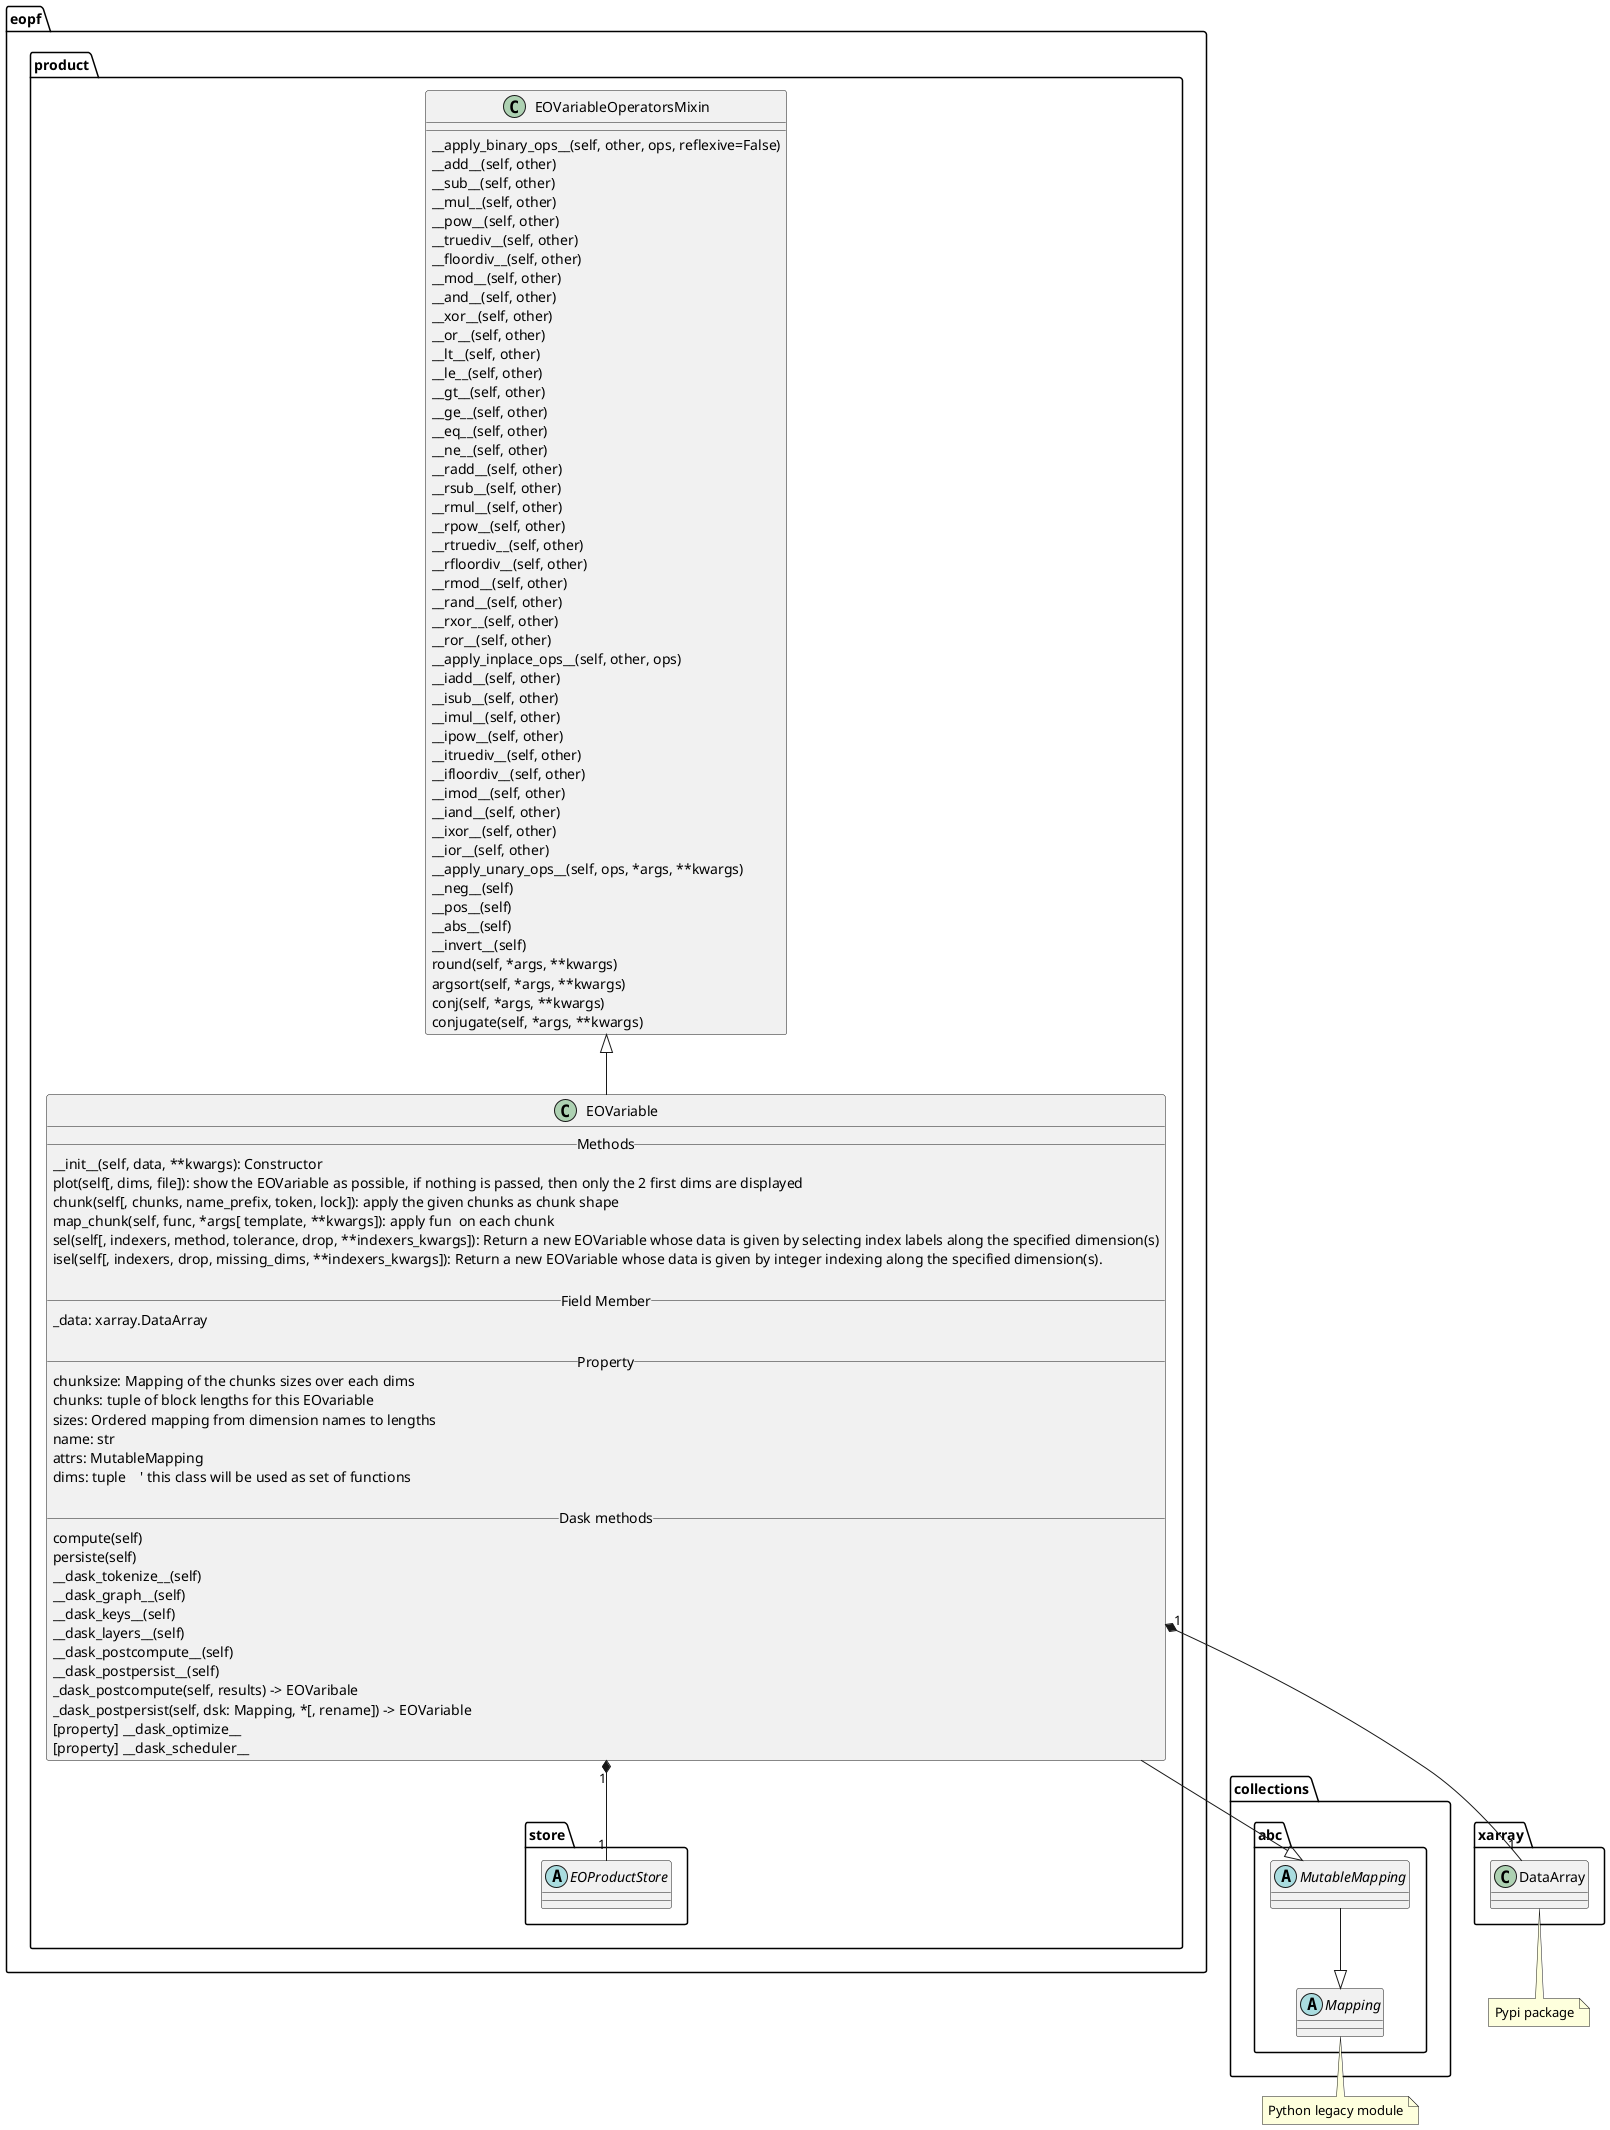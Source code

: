 @startuml
package "eopf.product" {

    class EOVariableOperatorsMixin {
        __apply_binary_ops__(self, other, ops, reflexive=False)
        __add__(self, other)
        __sub__(self, other)
        __mul__(self, other)
        __pow__(self, other)
        __truediv__(self, other)
        __floordiv__(self, other)
        __mod__(self, other)
        __and__(self, other)
        __xor__(self, other)
        __or__(self, other)
        __lt__(self, other)
        __le__(self, other)
        __gt__(self, other)
        __ge__(self, other)
        __eq__(self, other)
        __ne__(self, other)
        __radd__(self, other)
        __rsub__(self, other)
        __rmul__(self, other)
        __rpow__(self, other)
        __rtruediv__(self, other)
        __rfloordiv__(self, other)
        __rmod__(self, other)
        __rand__(self, other)
        __rxor__(self, other)
        __ror__(self, other)
        __apply_inplace_ops__(self, other, ops)
        __iadd__(self, other)
        __isub__(self, other)
        __imul__(self, other)
        __ipow__(self, other)
        __itruediv__(self, other)
        __ifloordiv__(self, other)
        __imod__(self, other)
        __iand__(self, other)
        __ixor__(self, other)
        __ior__(self, other)
        __apply_unary_ops__(self, ops, *args, **kwargs)
        __neg__(self)
        __pos__(self)
        __abs__(self)
        __invert__(self)
        round(self, *args, **kwargs)
        argsort(self, *args, **kwargs)
        conj(self, *args, **kwargs)
        conjugate(self, *args, **kwargs)
    }

    class EOVariable {
        __Methods__
        __init__(self, data, **kwargs): Constructor
        plot(self[, dims, file]): show the EOVariable as possible, if nothing is passed, then only the 2 first dims are displayed
        chunk(self[, chunks, name_prefix, token, lock]): apply the given chunks as chunk shape
        map_chunk(self, func, *args[ template, **kwargs]): apply fun  on each chunk
        sel(self[, indexers, method, tolerance, drop, **indexers_kwargs]): Return a new EOVariable whose data is given by selecting index labels along the specified dimension(s)
        isel(self[, indexers, drop, missing_dims, **indexers_kwargs]): Return a new EOVariable whose data is given by integer indexing along the specified dimension(s).

        __ Field Member __
        _data: xarray.DataArray

        __Property__
        chunksize: Mapping of the chunks sizes over each dims
        chunks: tuple of block lengths for this EOvariable
        sizes: Ordered mapping from dimension names to lengths
        name: str
        attrs: MutableMapping
        dims: tuple    ' this class will be used as set of functions
    ' that giving access to the EOProducts
    ' just a design class and all methods should be available
    ' at the parent module level.

        __ Dask methods __
        compute(self)
        persiste(self)
        __dask_tokenize__(self)
        __dask_graph__(self)
        __dask_keys__(self)
        __dask_layers__(self)
        __dask_postcompute__(self)
        __dask_postpersist__(self)
        _dask_postcompute(self, results) -> EOVaribale
        _dask_postpersist(self, dsk: Mapping, *[, rename]) -> EOVariable
        [property] __dask_optimize__
        [property] __dask_scheduler__
    }

    package store
    {
        ' inspired by fsspec.spec.AbstractFileSystem
        abstract EOProductStore
    }

    EOVariableOperatorsMixin <|-- EOVariable

    EOVariable "1" *-- "1" EOProductStore
}

package xarray {
    class DataArray
}
note bottom: Pypi package

package collections.abc {
    abstract MutableMapping
    abstract Mapping
    MutableMapping --|> Mapping
}
note bottom: Python legacy module

EOVariable --|> MutableMapping

EOVariable "1" *-- "1" DataArray

@enduml
